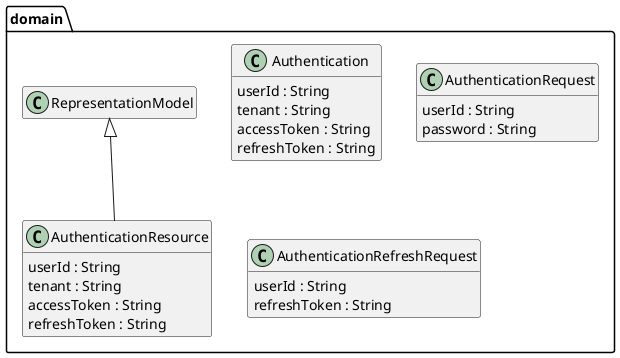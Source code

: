 @startuml Ebene3.png
hide empty members

package domain {

   class Authentication{
        userId : String
        tenant : String
        accessToken : String
        refreshToken : String
   }

    class AuthenticationRequest {
        userId : String
        password : String
    }

    class AuthenticationRefreshRequest {
        userId : String
        refreshToken : String
    }

   class AuthenticationResource {
       userId : String
       tenant : String
       accessToken : String
       refreshToken : String
   }
   RepresentationModel <|-- AuthenticationResource
}
@enduml
